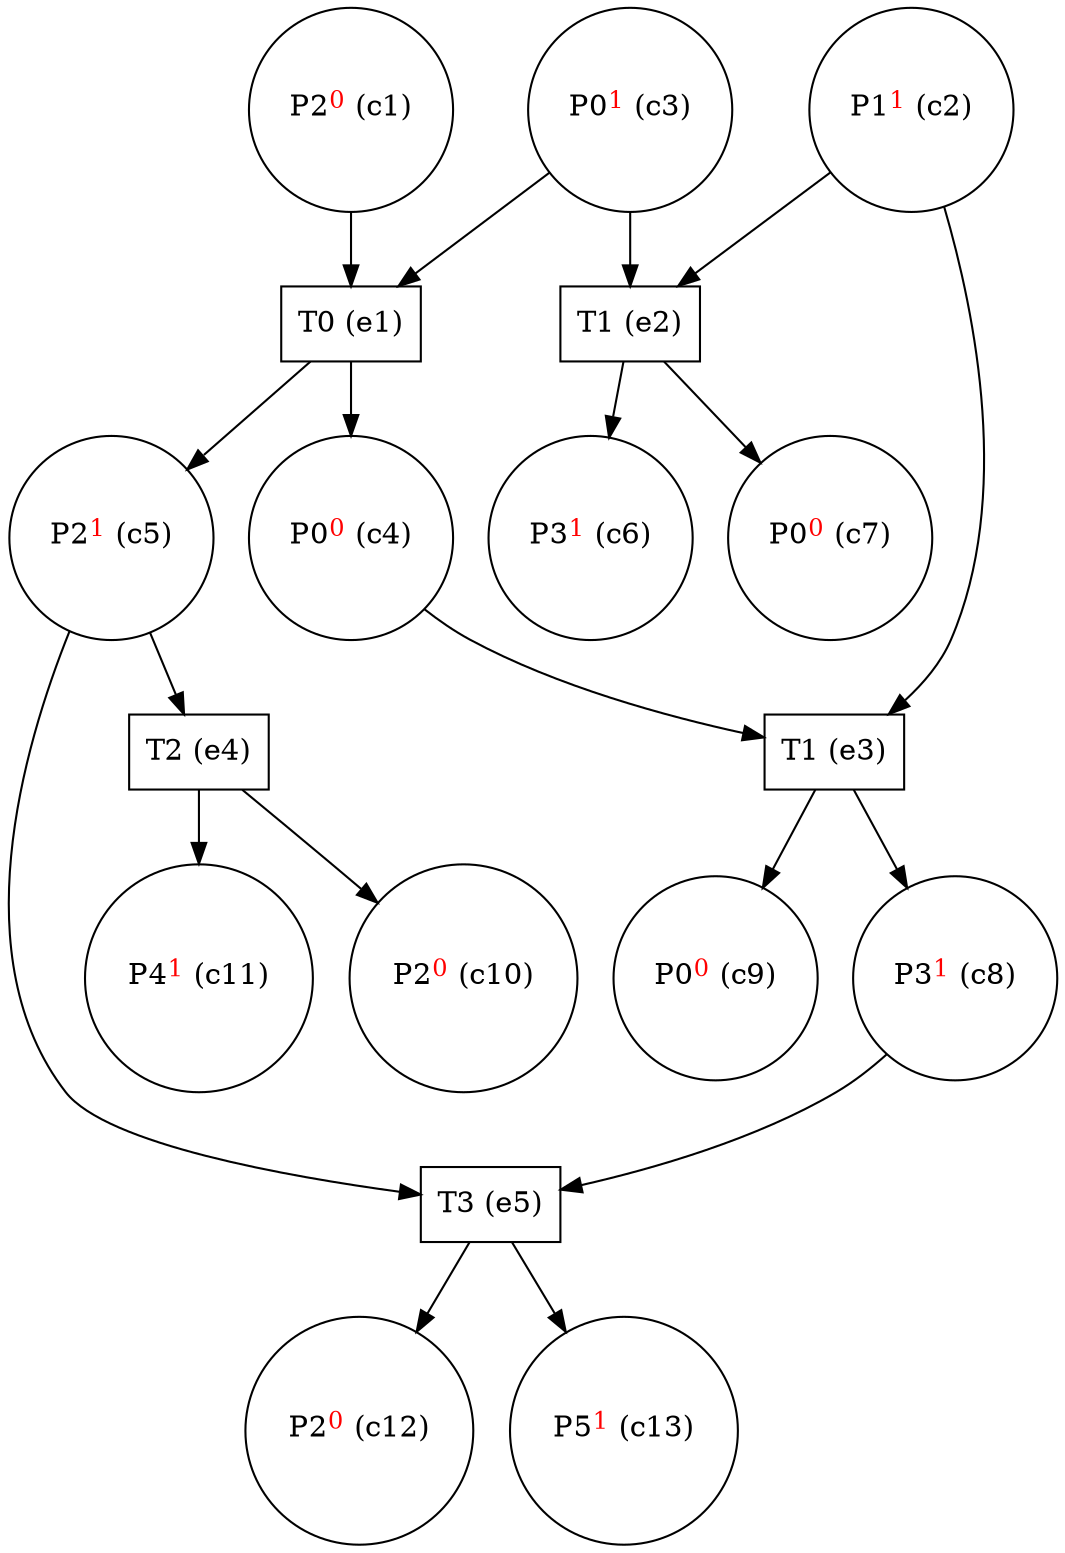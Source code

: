 digraph test {
  c1 -> e1;
  c2 -> e3;
  c2 -> e2;
  c3 -> e2;
  c3 -> e1;
  e1 -> c4;
  c4 -> e3;
  e1 -> c5;
  c5 -> e5;
  c5 -> e4;
  e2 -> c6;
  e2 -> c7;
  e3 -> c8;
  c8 -> e5;
  e3 -> c9;
  e4 -> c10;
  e4 -> c11;
  e5 -> c12;
  e5 -> c13;
  c1 [label= <P2<FONT COLOR="red"><SUP>0</SUP></FONT>&nbsp;(c1)> shape=circle];
  c2 [label= <P1<FONT COLOR="red"><SUP>1</SUP></FONT>&nbsp;(c2)> shape=circle];
  c3 [label= <P0<FONT COLOR="red"><SUP>1</SUP></FONT>&nbsp;(c3)> shape=circle];
  c4 [label= <P0<FONT COLOR="red"><SUP>0</SUP></FONT>&nbsp;(c4)> shape=circle];
  c5 [label= <P2<FONT COLOR="red"><SUP>1</SUP></FONT>&nbsp;(c5)> shape=circle];
  c6 [label= <P3<FONT COLOR="red"><SUP>1</SUP></FONT>&nbsp;(c6)> shape=circle];
  c7 [label= <P0<FONT COLOR="red"><SUP>0</SUP></FONT>&nbsp;(c7)> shape=circle];
  c8 [label= <P3<FONT COLOR="red"><SUP>1</SUP></FONT>&nbsp;(c8)> shape=circle];
  c9 [label= <P0<FONT COLOR="red"><SUP>0</SUP></FONT>&nbsp;(c9)> shape=circle];
  c10 [label= <P2<FONT COLOR="red"><SUP>0</SUP></FONT>&nbsp;(c10)> shape=circle];
  c11 [label= <P4<FONT COLOR="red"><SUP>1</SUP></FONT>&nbsp;(c11)> shape=circle];
  c12 [label= <P2<FONT COLOR="red"><SUP>0</SUP></FONT>&nbsp;(c12)> shape=circle];
  c13 [label= <P5<FONT COLOR="red"><SUP>1</SUP></FONT>&nbsp;(c13)> shape=circle];
  e1 [label="T0 (e1)" shape=box];
  e2 [label="T1 (e2)" shape=box];
  e3 [label="T1 (e3)" shape=box];
  e4 [label="T2 (e4)" shape=box];
  e5 [label="T3 (e5)" shape=box];
}
